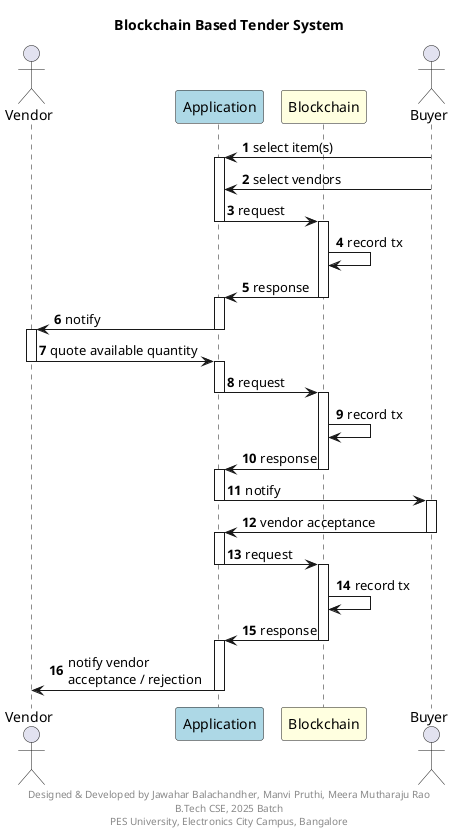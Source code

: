 @startuml "Blockchain Based Tender/Contract Management System "
title Blockchain Based Tender System 
footer Designed & Developed by Jawahar Balachandher, Manvi Pruthi, Meera Mutharaju Rao\nB.Tech CSE, 2025 Batch\nPES University, Electronics City Campus, Bangalore

actor "Vendor" as vendor 
participant "Application" as app #LightBlue
participant "Blockchain" as blockchain #LightYellow
actor "Buyer" as buyer

autonumber
buyer -> app: select item(s)
activate app 
buyer -> app: select vendors
app -> blockchain: request 
deactivate app 
activate blockchain 
blockchain -> blockchain: record tx
blockchain -> app: response
deactivate blockchain 
activate app
app -> vendor: notify 
deactivate app 
activate vendor 
vendor -> app: quote available quantity
deactivate vendor 
activate app 
app -> blockchain: request
deactivate app 
activate blockchain 
blockchain -> blockchain: record tx
blockchain -> app: response
deactivate blockchain 
activate app 
app -> buyer: notify 
deactivate app 
activate buyer 
buyer -> app: vendor acceptance
deactivate buyer 
activate app 
app -> blockchain: request
deactivate app 
activate blockchain 
blockchain -> blockchain: record tx
blockchain -> app: response
deactivate blockchain 
activate app 
app -> vendor: notify vendor\nacceptance / rejection
deactivate app 

autonumber stop 
@enduml 